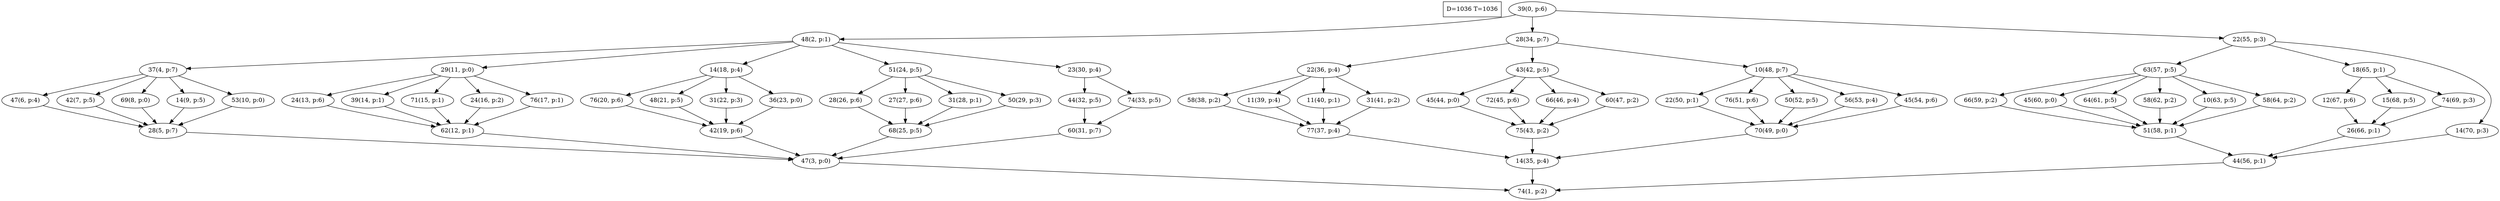 digraph Task {
i [shape=box, label="D=1036 T=1036"]; 
0 [label="39(0, p:6)"];
1 [label="74(1, p:2)"];
2 [label="48(2, p:1)"];
3 [label="47(3, p:0)"];
4 [label="37(4, p:7)"];
5 [label="28(5, p:7)"];
6 [label="47(6, p:4)"];
7 [label="42(7, p:5)"];
8 [label="69(8, p:0)"];
9 [label="14(9, p:5)"];
10 [label="53(10, p:0)"];
11 [label="29(11, p:0)"];
12 [label="62(12, p:1)"];
13 [label="24(13, p:6)"];
14 [label="39(14, p:1)"];
15 [label="71(15, p:1)"];
16 [label="24(16, p:2)"];
17 [label="76(17, p:1)"];
18 [label="14(18, p:4)"];
19 [label="42(19, p:6)"];
20 [label="76(20, p:6)"];
21 [label="48(21, p:5)"];
22 [label="31(22, p:3)"];
23 [label="36(23, p:0)"];
24 [label="51(24, p:5)"];
25 [label="68(25, p:5)"];
26 [label="28(26, p:6)"];
27 [label="27(27, p:6)"];
28 [label="31(28, p:1)"];
29 [label="50(29, p:3)"];
30 [label="23(30, p:4)"];
31 [label="60(31, p:7)"];
32 [label="44(32, p:5)"];
33 [label="74(33, p:5)"];
34 [label="28(34, p:7)"];
35 [label="14(35, p:4)"];
36 [label="22(36, p:4)"];
37 [label="77(37, p:4)"];
38 [label="58(38, p:2)"];
39 [label="11(39, p:4)"];
40 [label="11(40, p:1)"];
41 [label="31(41, p:2)"];
42 [label="43(42, p:5)"];
43 [label="75(43, p:2)"];
44 [label="45(44, p:0)"];
45 [label="72(45, p:6)"];
46 [label="66(46, p:4)"];
47 [label="60(47, p:2)"];
48 [label="10(48, p:7)"];
49 [label="70(49, p:0)"];
50 [label="22(50, p:1)"];
51 [label="76(51, p:6)"];
52 [label="50(52, p:5)"];
53 [label="56(53, p:4)"];
54 [label="45(54, p:6)"];
55 [label="22(55, p:3)"];
56 [label="44(56, p:1)"];
57 [label="63(57, p:5)"];
58 [label="51(58, p:1)"];
59 [label="66(59, p:2)"];
60 [label="45(60, p:0)"];
61 [label="64(61, p:5)"];
62 [label="58(62, p:2)"];
63 [label="10(63, p:5)"];
64 [label="58(64, p:2)"];
65 [label="18(65, p:1)"];
66 [label="26(66, p:1)"];
67 [label="12(67, p:6)"];
68 [label="15(68, p:5)"];
69 [label="74(69, p:3)"];
70 [label="14(70, p:3)"];
0 -> 2;
0 -> 34;
0 -> 55;
2 -> 4;
2 -> 11;
2 -> 18;
2 -> 24;
2 -> 30;
3 -> 1;
4 -> 6;
4 -> 7;
4 -> 8;
4 -> 9;
4 -> 10;
5 -> 3;
6 -> 5;
7 -> 5;
8 -> 5;
9 -> 5;
10 -> 5;
11 -> 13;
11 -> 14;
11 -> 15;
11 -> 16;
11 -> 17;
12 -> 3;
13 -> 12;
14 -> 12;
15 -> 12;
16 -> 12;
17 -> 12;
18 -> 20;
18 -> 21;
18 -> 22;
18 -> 23;
19 -> 3;
20 -> 19;
21 -> 19;
22 -> 19;
23 -> 19;
24 -> 26;
24 -> 27;
24 -> 28;
24 -> 29;
25 -> 3;
26 -> 25;
27 -> 25;
28 -> 25;
29 -> 25;
30 -> 32;
30 -> 33;
31 -> 3;
32 -> 31;
33 -> 31;
34 -> 36;
34 -> 42;
34 -> 48;
35 -> 1;
36 -> 38;
36 -> 39;
36 -> 40;
36 -> 41;
37 -> 35;
38 -> 37;
39 -> 37;
40 -> 37;
41 -> 37;
42 -> 44;
42 -> 45;
42 -> 46;
42 -> 47;
43 -> 35;
44 -> 43;
45 -> 43;
46 -> 43;
47 -> 43;
48 -> 50;
48 -> 51;
48 -> 52;
48 -> 53;
48 -> 54;
49 -> 35;
50 -> 49;
51 -> 49;
52 -> 49;
53 -> 49;
54 -> 49;
55 -> 57;
55 -> 65;
55 -> 70;
56 -> 1;
57 -> 59;
57 -> 60;
57 -> 61;
57 -> 62;
57 -> 63;
57 -> 64;
58 -> 56;
59 -> 58;
60 -> 58;
61 -> 58;
62 -> 58;
63 -> 58;
64 -> 58;
65 -> 67;
65 -> 68;
65 -> 69;
66 -> 56;
67 -> 66;
68 -> 66;
69 -> 66;
70 -> 56;
}